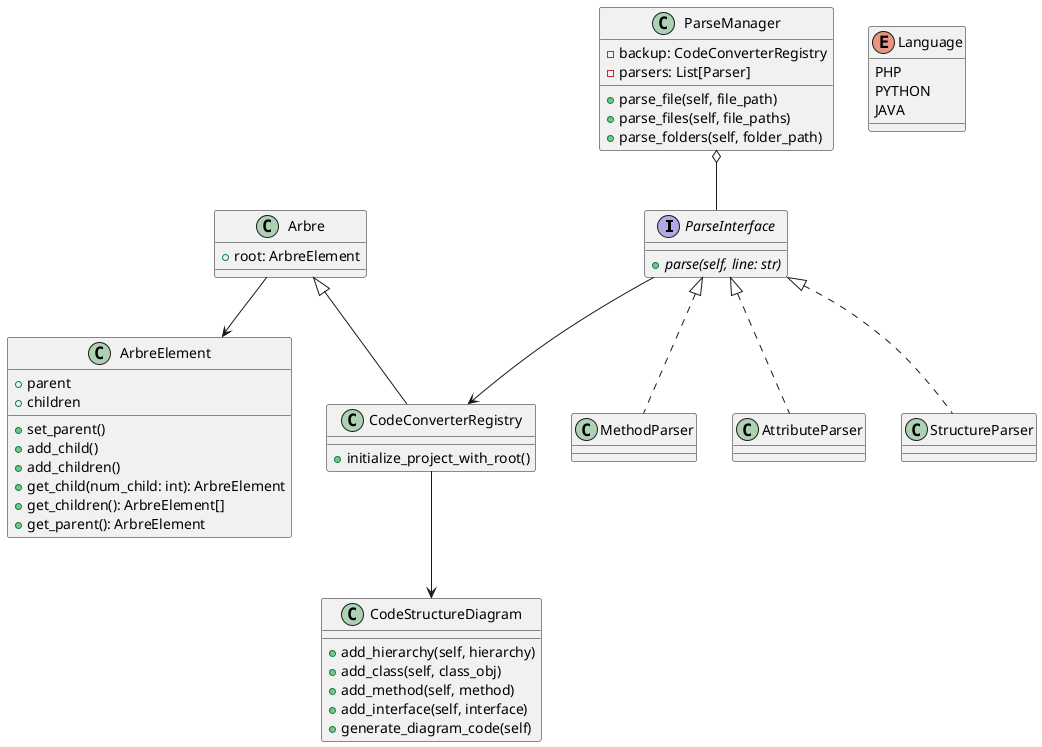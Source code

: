 @startuml


interface ParseInterface{
  + {abstract} parse(self, line: str)
}


class CodeConverterRegistry extends Arbre{
   + initialize_project_with_root()
}


class MethodParser implements ParseInterface{}

class AttributeParser implements ParseInterface{}

class StructureParser implements ParseInterface{}

class Arbre{
   + root: ArbreElement
}

enum Language{
PHP
PYTHON
JAVA
}

class ArbreElement {
   + parent
   + children
   + set_parent()
   + add_child()
   + add_children()
   + get_child(num_child: int): ArbreElement
   + get_children(): ArbreElement[]
   + get_parent(): ArbreElement
}

class CodeStructureDiagram {
    + add_hierarchy(self, hierarchy)
    + add_class(self, class_obj)
    + add_method(self, method)
    + add_interface(self, interface)
    + generate_diagram_code(self)
}

class ParseManager {
    - backup: CodeConverterRegistry
    - parsers: List[Parser]
    + parse_file(self, file_path)
    + parse_files(self, file_paths)
    + parse_folders(self, folder_path)
}

/'MethodParser *-- method
MethodParser *-- params'/


ParseManager o-- ParseInterface 


ParseInterface --> CodeConverterRegistry


Arbre --> ArbreElement 

CodeConverterRegistry --> CodeStructureDiagram
@enduml